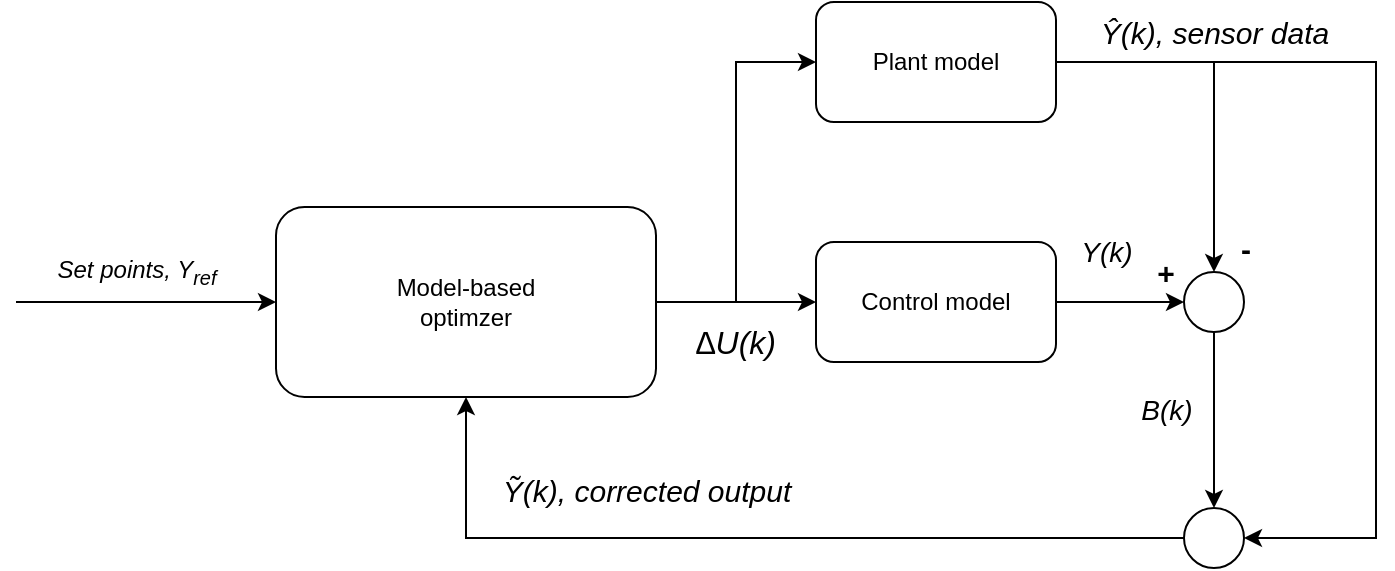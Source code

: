 <mxfile version="21.3.3" type="github">
  <diagram name="Page-1" id="lL7mC4RVFXEto7MLpvFA">
    <mxGraphModel dx="1360" dy="915" grid="1" gridSize="10" guides="1" tooltips="1" connect="1" arrows="1" fold="1" page="1" pageScale="1" pageWidth="850" pageHeight="1100" math="0" shadow="0">
      <root>
        <mxCell id="0" />
        <mxCell id="1" parent="0" />
        <mxCell id="8dqxaz00r-WmeCq21K9j-6" style="edgeStyle=orthogonalEdgeStyle;rounded=0;orthogonalLoop=1;jettySize=auto;html=1;exitX=1;exitY=0.5;exitDx=0;exitDy=0;entryX=0.5;entryY=0;entryDx=0;entryDy=0;" parent="1" source="8dqxaz00r-WmeCq21K9j-1" target="8dqxaz00r-WmeCq21K9j-3" edge="1">
          <mxGeometry relative="1" as="geometry" />
        </mxCell>
        <mxCell id="8dqxaz00r-WmeCq21K9j-19" style="edgeStyle=orthogonalEdgeStyle;rounded=0;orthogonalLoop=1;jettySize=auto;html=1;exitX=1;exitY=0.5;exitDx=0;exitDy=0;entryX=1;entryY=0.5;entryDx=0;entryDy=0;" parent="1" source="8dqxaz00r-WmeCq21K9j-1" target="8dqxaz00r-WmeCq21K9j-17" edge="1">
          <mxGeometry relative="1" as="geometry">
            <Array as="points">
              <mxPoint x="760" y="321" />
              <mxPoint x="760" y="559" />
            </Array>
          </mxGeometry>
        </mxCell>
        <mxCell id="8dqxaz00r-WmeCq21K9j-1" value="Plant model" style="rounded=1;whiteSpace=wrap;html=1;" parent="1" vertex="1">
          <mxGeometry x="480" y="291" width="120" height="60" as="geometry" />
        </mxCell>
        <mxCell id="8dqxaz00r-WmeCq21K9j-4" style="edgeStyle=orthogonalEdgeStyle;rounded=0;orthogonalLoop=1;jettySize=auto;html=1;exitX=1;exitY=0.5;exitDx=0;exitDy=0;entryX=0;entryY=0.5;entryDx=0;entryDy=0;" parent="1" source="8dqxaz00r-WmeCq21K9j-2" target="8dqxaz00r-WmeCq21K9j-3" edge="1">
          <mxGeometry relative="1" as="geometry" />
        </mxCell>
        <mxCell id="8dqxaz00r-WmeCq21K9j-2" value="Control model" style="rounded=1;whiteSpace=wrap;html=1;" parent="1" vertex="1">
          <mxGeometry x="480" y="411" width="120" height="60" as="geometry" />
        </mxCell>
        <mxCell id="8dqxaz00r-WmeCq21K9j-18" style="edgeStyle=orthogonalEdgeStyle;rounded=0;orthogonalLoop=1;jettySize=auto;html=1;exitX=0.5;exitY=1;exitDx=0;exitDy=0;entryX=0.5;entryY=0;entryDx=0;entryDy=0;" parent="1" source="8dqxaz00r-WmeCq21K9j-3" target="8dqxaz00r-WmeCq21K9j-17" edge="1">
          <mxGeometry relative="1" as="geometry" />
        </mxCell>
        <mxCell id="8dqxaz00r-WmeCq21K9j-3" value="" style="ellipse;whiteSpace=wrap;html=1;aspect=fixed;" parent="1" vertex="1">
          <mxGeometry x="664" y="426" width="30" height="30" as="geometry" />
        </mxCell>
        <mxCell id="8dqxaz00r-WmeCq21K9j-7" value="&lt;font size=&quot;1&quot;&gt;&lt;b style=&quot;font-size: 15px;&quot;&gt;+&lt;/b&gt;&lt;/font&gt;" style="text;html=1;strokeColor=none;fillColor=none;align=center;verticalAlign=middle;whiteSpace=wrap;rounded=0;" parent="1" vertex="1">
          <mxGeometry x="620" y="408.5" width="70" height="35" as="geometry" />
        </mxCell>
        <mxCell id="8dqxaz00r-WmeCq21K9j-8" value="&lt;font size=&quot;1&quot;&gt;&lt;b style=&quot;font-size: 15px;&quot;&gt;-&lt;/b&gt;&lt;/font&gt;" style="text;html=1;strokeColor=none;fillColor=none;align=center;verticalAlign=middle;whiteSpace=wrap;rounded=0;" parent="1" vertex="1">
          <mxGeometry x="660" y="396" width="70" height="35" as="geometry" />
        </mxCell>
        <mxCell id="8dqxaz00r-WmeCq21K9j-10" style="edgeStyle=orthogonalEdgeStyle;rounded=0;orthogonalLoop=1;jettySize=auto;html=1;exitX=1;exitY=0.5;exitDx=0;exitDy=0;entryX=0;entryY=0.5;entryDx=0;entryDy=0;" parent="1" source="8dqxaz00r-WmeCq21K9j-9" target="8dqxaz00r-WmeCq21K9j-2" edge="1">
          <mxGeometry relative="1" as="geometry" />
        </mxCell>
        <mxCell id="8dqxaz00r-WmeCq21K9j-12" style="edgeStyle=orthogonalEdgeStyle;rounded=0;orthogonalLoop=1;jettySize=auto;html=1;exitX=1;exitY=0.5;exitDx=0;exitDy=0;entryX=0;entryY=0.5;entryDx=0;entryDy=0;" parent="1" source="8dqxaz00r-WmeCq21K9j-9" target="8dqxaz00r-WmeCq21K9j-1" edge="1">
          <mxGeometry relative="1" as="geometry" />
        </mxCell>
        <mxCell id="8dqxaz00r-WmeCq21K9j-9" value="&lt;div&gt;Model-based&lt;/div&gt;&lt;div&gt;optimzer&lt;br&gt;&lt;/div&gt;" style="rounded=1;whiteSpace=wrap;html=1;" parent="1" vertex="1">
          <mxGeometry x="210" y="393.5" width="190" height="95" as="geometry" />
        </mxCell>
        <mxCell id="8dqxaz00r-WmeCq21K9j-14" value="&lt;i&gt;&lt;font style=&quot;font-size: 14px;&quot;&gt;Y(k)&lt;/font&gt;&lt;/i&gt;" style="text;html=1;align=center;verticalAlign=middle;resizable=0;points=[];autosize=1;strokeColor=none;fillColor=none;" parent="1" vertex="1">
          <mxGeometry x="600" y="401" width="50" height="30" as="geometry" />
        </mxCell>
        <mxCell id="8dqxaz00r-WmeCq21K9j-15" value="&lt;i&gt;&lt;font style=&quot;font-size: 15px;&quot;&gt;Ŷ(k), sensor data&lt;br&gt;&lt;/font&gt;&lt;/i&gt;" style="text;html=1;align=center;verticalAlign=middle;resizable=0;points=[];autosize=1;strokeColor=none;fillColor=none;" parent="1" vertex="1">
          <mxGeometry x="609" y="291" width="140" height="30" as="geometry" />
        </mxCell>
        <mxCell id="8dqxaz00r-WmeCq21K9j-22" style="edgeStyle=orthogonalEdgeStyle;rounded=0;orthogonalLoop=1;jettySize=auto;html=1;exitX=0;exitY=0.5;exitDx=0;exitDy=0;entryX=0.5;entryY=1;entryDx=0;entryDy=0;" parent="1" source="8dqxaz00r-WmeCq21K9j-17" target="8dqxaz00r-WmeCq21K9j-9" edge="1">
          <mxGeometry relative="1" as="geometry" />
        </mxCell>
        <mxCell id="8dqxaz00r-WmeCq21K9j-17" value="" style="ellipse;whiteSpace=wrap;html=1;aspect=fixed;" parent="1" vertex="1">
          <mxGeometry x="664" y="544" width="30" height="30" as="geometry" />
        </mxCell>
        <mxCell id="8dqxaz00r-WmeCq21K9j-20" value="" style="endArrow=classic;html=1;rounded=0;entryX=0;entryY=0.5;entryDx=0;entryDy=0;" parent="1" target="8dqxaz00r-WmeCq21K9j-9" edge="1">
          <mxGeometry width="50" height="50" relative="1" as="geometry">
            <mxPoint x="80" y="441" as="sourcePoint" />
            <mxPoint x="450" y="450" as="targetPoint" />
          </mxGeometry>
        </mxCell>
        <mxCell id="8dqxaz00r-WmeCq21K9j-21" value="&lt;i&gt;Set points, Y&lt;sub&gt;ref&lt;/sub&gt;&lt;/i&gt;" style="text;html=1;align=center;verticalAlign=middle;resizable=0;points=[];autosize=1;strokeColor=none;fillColor=none;" parent="1" vertex="1">
          <mxGeometry x="90" y="411" width="100" height="30" as="geometry" />
        </mxCell>
        <mxCell id="8dqxaz00r-WmeCq21K9j-23" value="&lt;i&gt;&lt;font style=&quot;font-size: 14px;&quot;&gt;B(k)&lt;/font&gt;&lt;/i&gt;" style="text;html=1;align=center;verticalAlign=middle;resizable=0;points=[];autosize=1;strokeColor=none;fillColor=none;" parent="1" vertex="1">
          <mxGeometry x="630" y="480" width="50" height="30" as="geometry" />
        </mxCell>
        <mxCell id="8dqxaz00r-WmeCq21K9j-24" value="&lt;font style=&quot;font-size: 15px;&quot;&gt;&lt;i&gt;Ỹ(k), corrected output&lt;br&gt;&lt;/i&gt;&lt;/font&gt;" style="text;html=1;align=center;verticalAlign=middle;resizable=0;points=[];autosize=1;strokeColor=none;fillColor=none;" parent="1" vertex="1">
          <mxGeometry x="310" y="520" width="170" height="30" as="geometry" />
        </mxCell>
        <mxCell id="8dqxaz00r-WmeCq21K9j-25" value=" &lt;font style=&quot;font-size: 16px;&quot;&gt;&lt;i&gt;&lt;span dir=&quot;ltr&quot; role=&quot;presentation&quot; style=&quot;left: 289.91px; top: 624.039px; font-family: sans-serif;&quot;&gt;∆&lt;/span&gt;&lt;span dir=&quot;ltr&quot; role=&quot;presentation&quot; style=&quot;left: 302.155px; top: 624.039px; font-family: sans-serif;&quot;&gt;U&lt;/span&gt;&lt;span dir=&quot;ltr&quot; role=&quot;presentation&quot; style=&quot;left: 312.188px; top: 624.039px; font-family: sans-serif;&quot;&gt;(k) &lt;/span&gt;&lt;/i&gt;&lt;span dir=&quot;ltr&quot; role=&quot;presentation&quot; style=&quot;left: 313.789px; top: 624.039px; font-family: sans-serif;&quot;&gt;&lt;/span&gt;&lt;/font&gt;" style="text;html=1;strokeColor=none;fillColor=none;align=center;verticalAlign=middle;whiteSpace=wrap;rounded=0;" parent="1" vertex="1">
          <mxGeometry x="410" y="446" width="60" height="30" as="geometry" />
        </mxCell>
      </root>
    </mxGraphModel>
  </diagram>
</mxfile>
